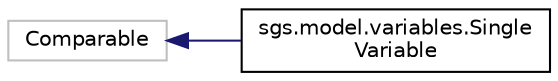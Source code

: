digraph "Graphical Class Hierarchy"
{
  edge [fontname="Helvetica",fontsize="10",labelfontname="Helvetica",labelfontsize="10"];
  node [fontname="Helvetica",fontsize="10",shape=record];
  rankdir="LR";
  Node1 [label="Comparable",height=0.2,width=0.4,color="grey75", fillcolor="white", style="filled"];
  Node1 -> Node2 [dir="back",color="midnightblue",fontsize="10",style="solid",fontname="Helvetica"];
  Node2 [label="sgs.model.variables.Single\lVariable",height=0.2,width=0.4,color="black", fillcolor="white", style="filled",URL="$classsgs_1_1model_1_1variables_1_1_single_variable.html"];
}
